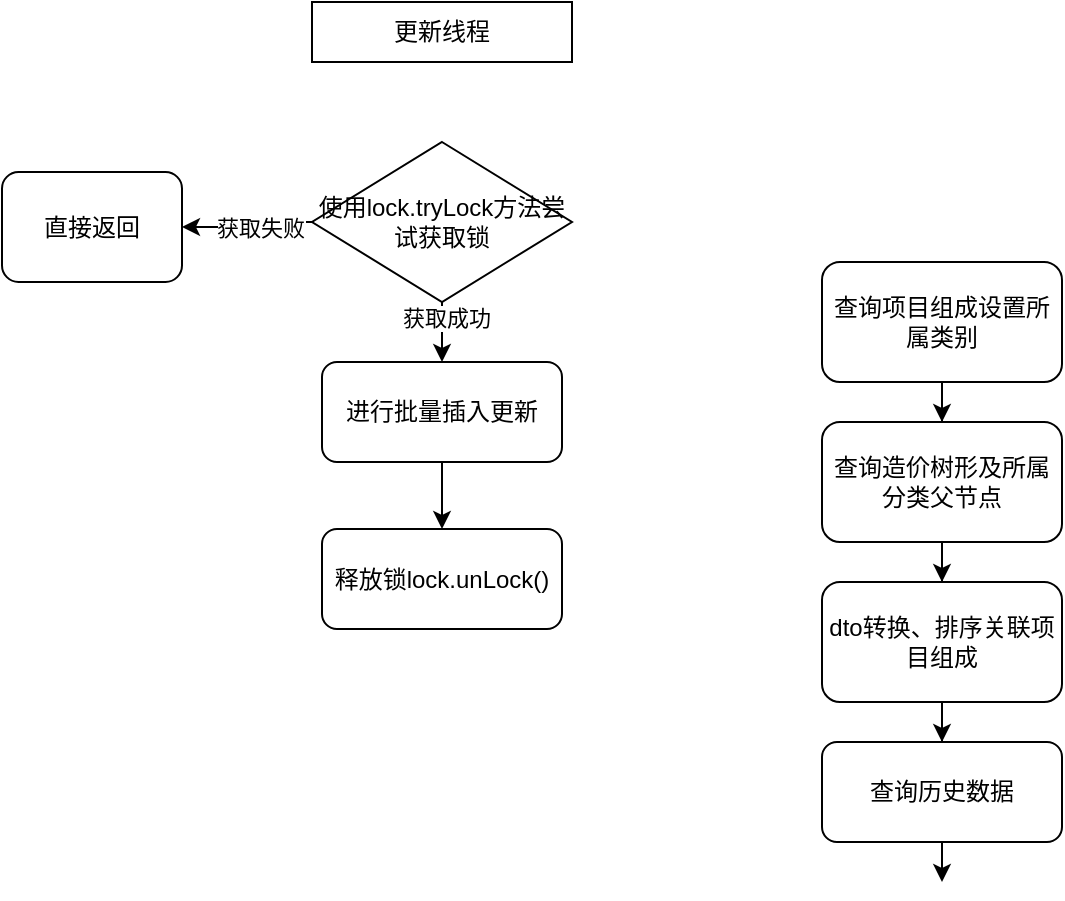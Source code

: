 <mxfile version="21.6.1" type="github">
  <diagram name="第 1 页" id="RDqCYDXG6RgaDb9wK5Ka">
    <mxGraphModel dx="1154" dy="796" grid="1" gridSize="10" guides="1" tooltips="1" connect="1" arrows="1" fold="1" page="1" pageScale="1" pageWidth="1169" pageHeight="827" math="0" shadow="0">
      <root>
        <mxCell id="0" />
        <mxCell id="1" parent="0" />
        <mxCell id="CYltiOfpcbfsWVifrRyg-1" value="更新线程" style="rounded=0;whiteSpace=wrap;html=1;" vertex="1" parent="1">
          <mxGeometry x="195" y="100" width="130" height="30" as="geometry" />
        </mxCell>
        <mxCell id="CYltiOfpcbfsWVifrRyg-5" style="edgeStyle=orthogonalEdgeStyle;rounded=0;orthogonalLoop=1;jettySize=auto;html=1;entryX=0.5;entryY=0;entryDx=0;entryDy=0;" edge="1" parent="1" source="CYltiOfpcbfsWVifrRyg-3" target="CYltiOfpcbfsWVifrRyg-15">
          <mxGeometry relative="1" as="geometry">
            <mxPoint x="260" y="310" as="targetPoint" />
          </mxGeometry>
        </mxCell>
        <mxCell id="CYltiOfpcbfsWVifrRyg-32" value="获取成功" style="edgeLabel;html=1;align=center;verticalAlign=middle;resizable=0;points=[];" vertex="1" connectable="0" parent="CYltiOfpcbfsWVifrRyg-5">
          <mxGeometry x="-0.68" y="2" relative="1" as="geometry">
            <mxPoint as="offset" />
          </mxGeometry>
        </mxCell>
        <mxCell id="CYltiOfpcbfsWVifrRyg-33" style="edgeStyle=orthogonalEdgeStyle;rounded=0;orthogonalLoop=1;jettySize=auto;html=1;entryX=1;entryY=0.5;entryDx=0;entryDy=0;" edge="1" parent="1" source="CYltiOfpcbfsWVifrRyg-3" target="CYltiOfpcbfsWVifrRyg-35">
          <mxGeometry relative="1" as="geometry">
            <mxPoint x="120" y="210" as="targetPoint" />
          </mxGeometry>
        </mxCell>
        <mxCell id="CYltiOfpcbfsWVifrRyg-34" value="获取失败" style="edgeLabel;html=1;align=center;verticalAlign=middle;resizable=0;points=[];" vertex="1" connectable="0" parent="CYltiOfpcbfsWVifrRyg-33">
          <mxGeometry x="-0.232" y="3" relative="1" as="geometry">
            <mxPoint as="offset" />
          </mxGeometry>
        </mxCell>
        <mxCell id="CYltiOfpcbfsWVifrRyg-3" value="使用lock.tryLock方法尝试获取锁" style="rhombus;whiteSpace=wrap;html=1;" vertex="1" parent="1">
          <mxGeometry x="195" y="170" width="130" height="80" as="geometry" />
        </mxCell>
        <mxCell id="CYltiOfpcbfsWVifrRyg-17" style="edgeStyle=orthogonalEdgeStyle;rounded=0;orthogonalLoop=1;jettySize=auto;html=1;entryX=0.5;entryY=0;entryDx=0;entryDy=0;" edge="1" parent="1" source="CYltiOfpcbfsWVifrRyg-15" target="CYltiOfpcbfsWVifrRyg-18">
          <mxGeometry relative="1" as="geometry">
            <mxPoint x="255" y="410" as="targetPoint" />
          </mxGeometry>
        </mxCell>
        <mxCell id="CYltiOfpcbfsWVifrRyg-15" value="进行批量插入更新" style="rounded=1;whiteSpace=wrap;html=1;" vertex="1" parent="1">
          <mxGeometry x="200" y="280" width="120" height="50" as="geometry" />
        </mxCell>
        <mxCell id="CYltiOfpcbfsWVifrRyg-18" value="释放锁lock.unLock()" style="rounded=1;whiteSpace=wrap;html=1;" vertex="1" parent="1">
          <mxGeometry x="200" y="363.5" width="120" height="50" as="geometry" />
        </mxCell>
        <mxCell id="CYltiOfpcbfsWVifrRyg-24" style="edgeStyle=orthogonalEdgeStyle;rounded=0;orthogonalLoop=1;jettySize=auto;html=1;entryX=0.5;entryY=0;entryDx=0;entryDy=0;" edge="1" parent="1" source="CYltiOfpcbfsWVifrRyg-25" target="CYltiOfpcbfsWVifrRyg-27">
          <mxGeometry relative="1" as="geometry" />
        </mxCell>
        <mxCell id="CYltiOfpcbfsWVifrRyg-25" value="查询项目组成设置所属类别" style="rounded=1;whiteSpace=wrap;html=1;" vertex="1" parent="1">
          <mxGeometry x="450" y="230" width="120" height="60" as="geometry" />
        </mxCell>
        <mxCell id="CYltiOfpcbfsWVifrRyg-26" style="edgeStyle=orthogonalEdgeStyle;rounded=0;orthogonalLoop=1;jettySize=auto;html=1;entryX=0.5;entryY=0;entryDx=0;entryDy=0;" edge="1" parent="1" source="CYltiOfpcbfsWVifrRyg-27" target="CYltiOfpcbfsWVifrRyg-29">
          <mxGeometry relative="1" as="geometry" />
        </mxCell>
        <mxCell id="CYltiOfpcbfsWVifrRyg-27" value="查询造价树形及所属分类父节点" style="rounded=1;whiteSpace=wrap;html=1;" vertex="1" parent="1">
          <mxGeometry x="450" y="310" width="120" height="60" as="geometry" />
        </mxCell>
        <mxCell id="CYltiOfpcbfsWVifrRyg-28" style="edgeStyle=orthogonalEdgeStyle;rounded=0;orthogonalLoop=1;jettySize=auto;html=1;entryX=0.5;entryY=0;entryDx=0;entryDy=0;" edge="1" parent="1" source="CYltiOfpcbfsWVifrRyg-29" target="CYltiOfpcbfsWVifrRyg-31">
          <mxGeometry relative="1" as="geometry" />
        </mxCell>
        <mxCell id="CYltiOfpcbfsWVifrRyg-29" value="dto转换、排序关联项目组成" style="rounded=1;whiteSpace=wrap;html=1;" vertex="1" parent="1">
          <mxGeometry x="450" y="390" width="120" height="60" as="geometry" />
        </mxCell>
        <mxCell id="CYltiOfpcbfsWVifrRyg-30" style="edgeStyle=orthogonalEdgeStyle;rounded=0;orthogonalLoop=1;jettySize=auto;html=1;entryX=0.5;entryY=0;entryDx=0;entryDy=0;" edge="1" parent="1" source="CYltiOfpcbfsWVifrRyg-31">
          <mxGeometry relative="1" as="geometry">
            <mxPoint x="510" y="540" as="targetPoint" />
          </mxGeometry>
        </mxCell>
        <mxCell id="CYltiOfpcbfsWVifrRyg-31" value="查询历史数据" style="rounded=1;whiteSpace=wrap;html=1;" vertex="1" parent="1">
          <mxGeometry x="450" y="470" width="120" height="50" as="geometry" />
        </mxCell>
        <mxCell id="CYltiOfpcbfsWVifrRyg-35" value="直接返回" style="rounded=1;whiteSpace=wrap;html=1;" vertex="1" parent="1">
          <mxGeometry x="40" y="185" width="90" height="55" as="geometry" />
        </mxCell>
      </root>
    </mxGraphModel>
  </diagram>
</mxfile>
